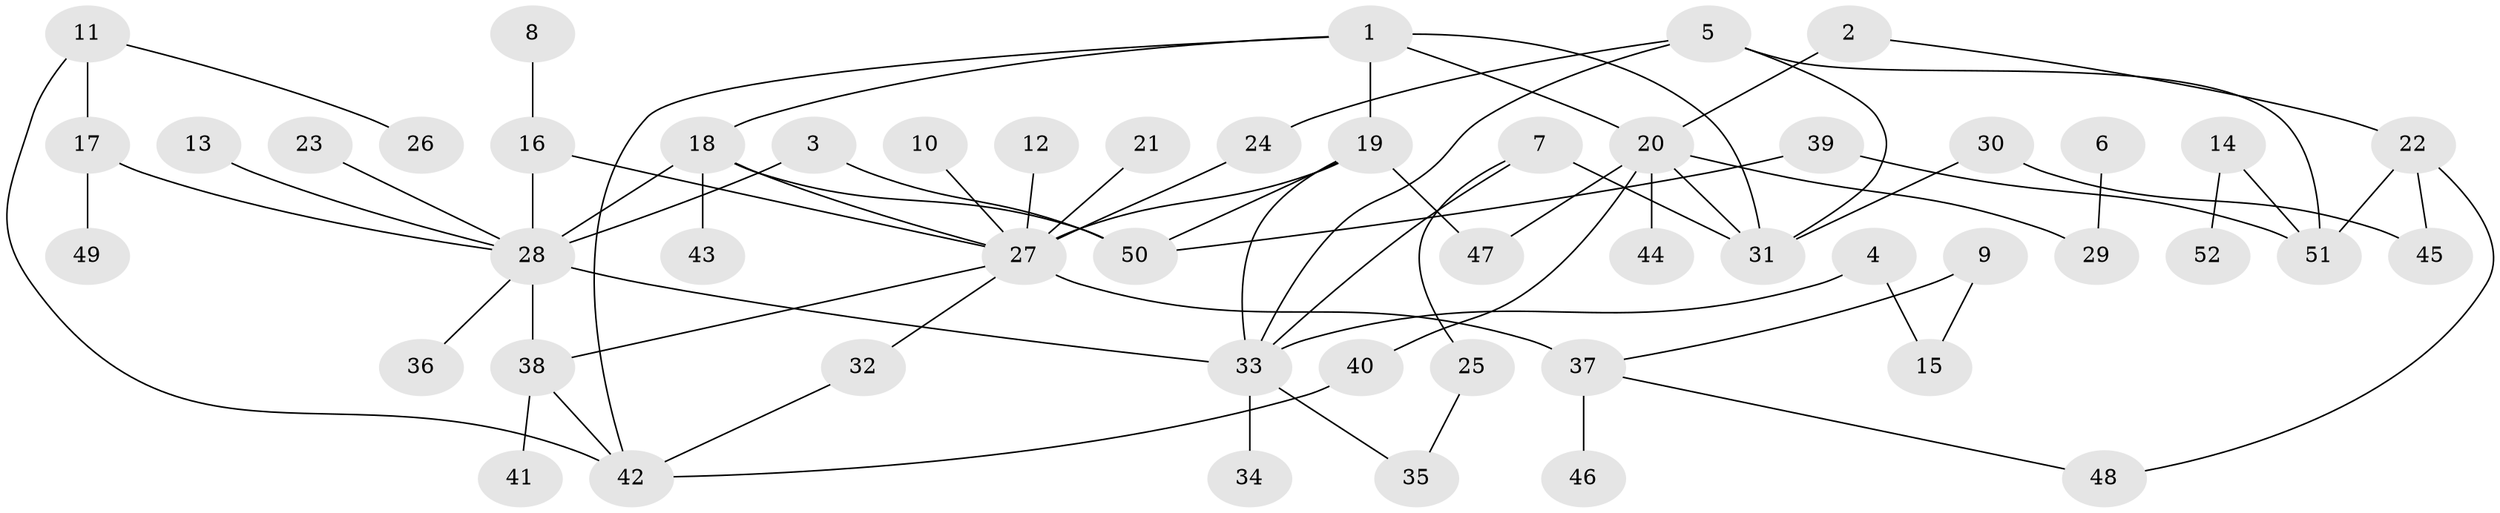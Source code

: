 // original degree distribution, {8: 0.019417475728155338, 5: 0.02912621359223301, 3: 0.11650485436893204, 7: 0.009708737864077669, 4: 0.13592233009708737, 2: 0.39805825242718446, 1: 0.2815533980582524, 9: 0.009708737864077669}
// Generated by graph-tools (version 1.1) at 2025/49/03/09/25 03:49:21]
// undirected, 52 vertices, 72 edges
graph export_dot {
graph [start="1"]
  node [color=gray90,style=filled];
  1;
  2;
  3;
  4;
  5;
  6;
  7;
  8;
  9;
  10;
  11;
  12;
  13;
  14;
  15;
  16;
  17;
  18;
  19;
  20;
  21;
  22;
  23;
  24;
  25;
  26;
  27;
  28;
  29;
  30;
  31;
  32;
  33;
  34;
  35;
  36;
  37;
  38;
  39;
  40;
  41;
  42;
  43;
  44;
  45;
  46;
  47;
  48;
  49;
  50;
  51;
  52;
  1 -- 18 [weight=1.0];
  1 -- 19 [weight=1.0];
  1 -- 20 [weight=1.0];
  1 -- 31 [weight=1.0];
  1 -- 42 [weight=1.0];
  2 -- 20 [weight=1.0];
  2 -- 22 [weight=1.0];
  3 -- 28 [weight=1.0];
  3 -- 50 [weight=1.0];
  4 -- 15 [weight=1.0];
  4 -- 33 [weight=1.0];
  5 -- 24 [weight=1.0];
  5 -- 31 [weight=1.0];
  5 -- 33 [weight=1.0];
  5 -- 51 [weight=1.0];
  6 -- 29 [weight=1.0];
  7 -- 25 [weight=1.0];
  7 -- 31 [weight=1.0];
  7 -- 33 [weight=1.0];
  8 -- 16 [weight=1.0];
  9 -- 15 [weight=1.0];
  9 -- 37 [weight=1.0];
  10 -- 27 [weight=1.0];
  11 -- 17 [weight=1.0];
  11 -- 26 [weight=1.0];
  11 -- 42 [weight=1.0];
  12 -- 27 [weight=1.0];
  13 -- 28 [weight=1.0];
  14 -- 51 [weight=1.0];
  14 -- 52 [weight=1.0];
  16 -- 27 [weight=1.0];
  16 -- 28 [weight=1.0];
  17 -- 28 [weight=1.0];
  17 -- 49 [weight=1.0];
  18 -- 27 [weight=1.0];
  18 -- 28 [weight=1.0];
  18 -- 43 [weight=1.0];
  18 -- 50 [weight=1.0];
  19 -- 27 [weight=1.0];
  19 -- 33 [weight=1.0];
  19 -- 47 [weight=1.0];
  19 -- 50 [weight=1.0];
  20 -- 29 [weight=1.0];
  20 -- 31 [weight=1.0];
  20 -- 40 [weight=1.0];
  20 -- 44 [weight=1.0];
  20 -- 47 [weight=1.0];
  21 -- 27 [weight=1.0];
  22 -- 45 [weight=1.0];
  22 -- 48 [weight=1.0];
  22 -- 51 [weight=1.0];
  23 -- 28 [weight=1.0];
  24 -- 27 [weight=1.0];
  25 -- 35 [weight=1.0];
  27 -- 32 [weight=1.0];
  27 -- 37 [weight=2.0];
  27 -- 38 [weight=1.0];
  28 -- 33 [weight=1.0];
  28 -- 36 [weight=1.0];
  28 -- 38 [weight=1.0];
  30 -- 31 [weight=1.0];
  30 -- 45 [weight=1.0];
  32 -- 42 [weight=1.0];
  33 -- 34 [weight=1.0];
  33 -- 35 [weight=1.0];
  37 -- 46 [weight=1.0];
  37 -- 48 [weight=1.0];
  38 -- 41 [weight=1.0];
  38 -- 42 [weight=1.0];
  39 -- 50 [weight=1.0];
  39 -- 51 [weight=1.0];
  40 -- 42 [weight=1.0];
}
